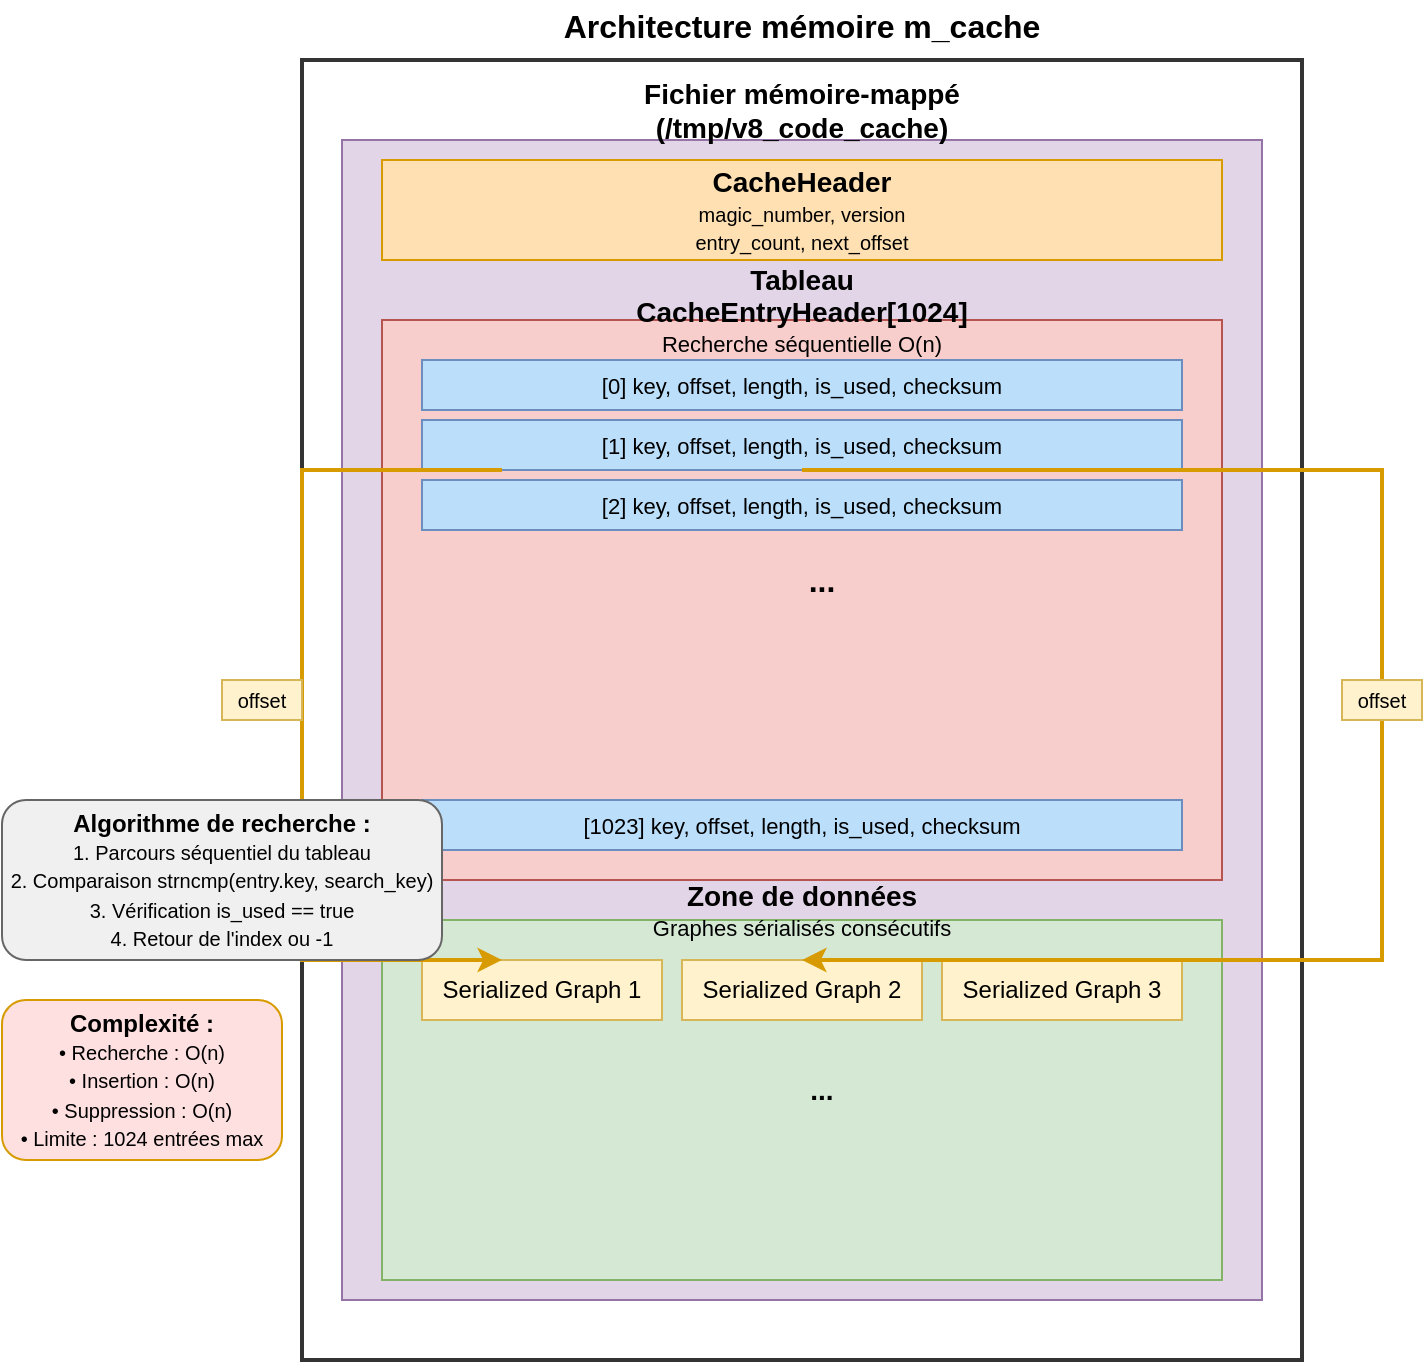 <mxfile version="28.1.2">
  <diagram name="Page-1" id="accurate-cache-architecture">
    <mxGraphModel dx="1426" dy="764" grid="1" gridSize="10" guides="1" tooltips="1" connect="1" arrows="1" fold="1" page="1" pageScale="1" pageWidth="827" pageHeight="1169" math="0" shadow="0">
      <root>
        <mxCell id="0" />
        <mxCell id="1" parent="0" />
        <mxCell id="main-container" value="" style="rounded=0;whiteSpace=wrap;html=1;strokeColor=#333333;strokeWidth=2;" parent="1" vertex="1">
          <mxGeometry x="180" y="80" width="500" height="650" as="geometry" />
        </mxCell>
        <mxCell id="main-title" value="&lt;b&gt;&lt;font style=&quot;font-size: 16px;&quot;&gt;Architecture mémoire m_cache&lt;/font&gt;&lt;/b&gt;" style="text;html=1;align=center;verticalAlign=middle;whiteSpace=wrap;rounded=0;" parent="1" vertex="1">
          <mxGeometry x="280" y="50" width="300" height="25" as="geometry" />
        </mxCell>
        <mxCell id="mmap-zone" value="" style="rounded=0;whiteSpace=wrap;html=1;fillColor=#e1d5e7;strokeColor=#9673a6;" parent="1" vertex="1">
          <mxGeometry x="200" y="120" width="460" height="580" as="geometry" />
        </mxCell>
        <mxCell id="mmap-title" value="&lt;b&gt;&lt;font style=&quot;font-size: 14px;&quot;&gt;Fichier mémoire-mappé (/tmp/v8_code_cache)&lt;/font&gt;&lt;/b&gt;" style="text;html=1;align=center;verticalAlign=middle;whiteSpace=wrap;rounded=0;" parent="1" vertex="1">
          <mxGeometry x="280" y="95" width="300" height="20" as="geometry" />
        </mxCell>
        <mxCell id="cache-header" value="&lt;b&gt;&lt;font style=&quot;font-size: 14px;&quot;&gt;CacheHeader&lt;/font&gt;&lt;/b&gt;&lt;br&gt;&lt;font style=&quot;font-size: 10px;&quot;&gt;magic_number, version&lt;br&gt;entry_count, next_offset&lt;/font&gt;" style="rounded=0;whiteSpace=wrap;html=1;fillColor=#ffe0b2;strokeColor=#d79b00;" parent="1" vertex="1">
          <mxGeometry x="220" y="130" width="420" height="50" as="geometry" />
        </mxCell>
        <mxCell id="entries-array" value="" style="rounded=0;whiteSpace=wrap;html=1;fillColor=#f8cecc;strokeColor=#b85450;" parent="1" vertex="1">
          <mxGeometry x="220" y="210" width="420" height="280" as="geometry" />
        </mxCell>
        <mxCell id="entries-title" value="&lt;b&gt;&lt;font style=&quot;font-size: 14px;&quot;&gt;Tableau CacheEntryHeader[1024]&lt;/font&gt;&lt;/b&gt;&lt;br&gt;&lt;font style=&quot;font-size: 11px;&quot;&gt;Recherche séquentielle O(n)&lt;/font&gt;" style="text;html=1;align=center;verticalAlign=middle;whiteSpace=wrap;rounded=0;" parent="1" vertex="1">
          <mxGeometry x="320" y="190" width="220" height="30" as="geometry" />
        </mxCell>
        <mxCell id="entry-0" value="&lt;font style=&quot;font-size: 11px;&quot;&gt;[0] key, offset, length, is_used, checksum&lt;/font&gt;" style="rounded=0;whiteSpace=wrap;html=1;fillColor=#bbdefb;strokeColor=#6c8ebf;" parent="1" vertex="1">
          <mxGeometry x="240" y="230" width="380" height="25" as="geometry" />
        </mxCell>
        <mxCell id="entry-1" value="&lt;font style=&quot;font-size: 11px;&quot;&gt;[1] key, offset, length, is_used, checksum&lt;/font&gt;" style="rounded=0;whiteSpace=wrap;html=1;fillColor=#bbdefb;strokeColor=#6c8ebf;" parent="1" vertex="1">
          <mxGeometry x="240" y="260" width="380" height="25" as="geometry" />
        </mxCell>
        <mxCell id="entry-2" value="&lt;font style=&quot;font-size: 11px;&quot;&gt;[2] key, offset, length, is_used, checksum&lt;/font&gt;" style="rounded=0;whiteSpace=wrap;html=1;fillColor=#bbdefb;strokeColor=#6c8ebf;" parent="1" vertex="1">
          <mxGeometry x="240" y="290" width="380" height="25" as="geometry" />
        </mxCell>
        <mxCell id="dots" value="&lt;font style=&quot;font-size: 16px;&quot;&gt;&lt;b&gt;...&lt;/b&gt;&lt;/font&gt;" style="text;html=1;align=center;verticalAlign=middle;whiteSpace=wrap;rounded=0;" parent="1" vertex="1">
          <mxGeometry x="410" y="325" width="60" height="30" as="geometry" />
        </mxCell>
        <mxCell id="entry-1023" value="&lt;font style=&quot;font-size: 11px;&quot;&gt;[1023] key, offset, length, is_used, checksum&lt;/font&gt;" style="rounded=0;whiteSpace=wrap;html=1;fillColor=#bbdefb;strokeColor=#6c8ebf;" parent="1" vertex="1">
          <mxGeometry x="240" y="450" width="380" height="25" as="geometry" />
        </mxCell>
        <mxCell id="data-area" value="" style="rounded=0;whiteSpace=wrap;html=1;fillColor=#d5e8d4;strokeColor=#82b366;" parent="1" vertex="1">
          <mxGeometry x="220" y="510" width="420" height="180" as="geometry" />
        </mxCell>
        <mxCell id="data-title" value="&lt;b&gt;&lt;font style=&quot;font-size: 14px;&quot;&gt;Zone de données&lt;/font&gt;&lt;/b&gt;&lt;br&gt;&lt;font style=&quot;font-size: 11px;&quot;&gt;Graphes sérialisés consécutifs&lt;/font&gt;" style="text;html=1;align=center;verticalAlign=middle;whiteSpace=wrap;rounded=0;" parent="1" vertex="1">
          <mxGeometry x="320" y="490" width="220" height="30" as="geometry" />
        </mxCell>
        <mxCell id="serialized-1" value="&lt;font style=&quot;font-size: 12px;&quot;&gt;Serialized Graph 1&lt;/font&gt;" style="rounded=0;whiteSpace=wrap;html=1;fillColor=#fff2cc;strokeColor=#d6b656;" parent="1" vertex="1">
          <mxGeometry x="240" y="530" width="120" height="30" as="geometry" />
        </mxCell>
        <mxCell id="serialized-2" value="&lt;font style=&quot;font-size: 12px;&quot;&gt;Serialized Graph 2&lt;/font&gt;" style="rounded=0;whiteSpace=wrap;html=1;fillColor=#fff2cc;strokeColor=#d6b656;" parent="1" vertex="1">
          <mxGeometry x="370" y="530" width="120" height="30" as="geometry" />
        </mxCell>
        <mxCell id="serialized-3" value="&lt;font style=&quot;font-size: 12px;&quot;&gt;Serialized Graph 3&lt;/font&gt;" style="rounded=0;whiteSpace=wrap;html=1;fillColor=#fff2cc;strokeColor=#d6b656;" parent="1" vertex="1">
          <mxGeometry x="500" y="530" width="120" height="30" as="geometry" />
        </mxCell>
        <mxCell id="data-dots" value="&lt;font style=&quot;font-size: 14px;&quot;&gt;&lt;b&gt;...&lt;/b&gt;&lt;/font&gt;" style="text;html=1;align=center;verticalAlign=middle;whiteSpace=wrap;rounded=0;" parent="1" vertex="1">
          <mxGeometry x="410" y="580" width="60" height="30" as="geometry" />
        </mxCell>
        <mxCell id="arrow-1" value="" style="endArrow=classic;html=1;rounded=0;strokeColor=#d79b00;strokeWidth=2;" parent="1" edge="1">
          <mxGeometry width="50" height="50" relative="1" as="geometry">
            <mxPoint x="280" y="285" as="sourcePoint" />
            <mxPoint x="280" y="530" as="targetPoint" />
            <Array as="points">
              <mxPoint x="180" y="285" />
              <mxPoint x="180" y="530" />
            </Array>
          </mxGeometry>
        </mxCell>
        <mxCell id="arrow-2" value="" style="endArrow=classic;html=1;rounded=0;strokeColor=#d79b00;strokeWidth=2;" parent="1" edge="1">
          <mxGeometry width="50" height="50" relative="1" as="geometry">
            <mxPoint x="430" y="285" as="sourcePoint" />
            <mxPoint x="430" y="530" as="targetPoint" />
            <Array as="points">
              <mxPoint x="720" y="285" />
              <mxPoint x="720" y="530" />
            </Array>
          </mxGeometry>
        </mxCell>
        <mxCell id="arrow-label-1" value="&lt;font style=&quot;font-size: 10px;&quot;&gt;offset&lt;/font&gt;" style="text;html=1;align=center;verticalAlign=middle;whiteSpace=wrap;rounded=0;fillColor=#fff2cc;strokeColor=#d6b656;" parent="1" vertex="1">
          <mxGeometry x="140" y="390" width="40" height="20" as="geometry" />
        </mxCell>
        <mxCell id="arrow-label-2" value="&lt;font style=&quot;font-size: 10px;&quot;&gt;offset&lt;/font&gt;" style="text;html=1;align=center;verticalAlign=middle;whiteSpace=wrap;rounded=0;fillColor=#fff2cc;strokeColor=#d6b656;" parent="1" vertex="1">
          <mxGeometry x="700" y="390" width="40" height="20" as="geometry" />
        </mxCell>
        <mxCell id="algo-box" value="&lt;b&gt;&lt;font style=&quot;font-size: 12px;&quot;&gt;Algorithme de recherche :&lt;/font&gt;&lt;/b&gt;&lt;br&gt;&lt;font style=&quot;font-size: 10px;&quot;&gt;1. Parcours séquentiel du tableau&lt;br&gt;2. Comparaison strncmp(entry.key, search_key)&lt;br&gt;3. Vérification is_used == true&lt;br&gt;4. Retour de l&#39;index ou -1&lt;/font&gt;" style="rounded=1;whiteSpace=wrap;html=1;fillColor=#f0f0f0;strokeColor=#666666;" parent="1" vertex="1">
          <mxGeometry x="30" y="450" width="220" height="80" as="geometry" />
        </mxCell>
        <mxCell id="complexity-box" value="&lt;b&gt;&lt;font style=&quot;font-size: 12px;&quot;&gt;Complexité :&lt;/font&gt;&lt;/b&gt;&lt;br&gt;&lt;font style=&quot;font-size: 10px;&quot;&gt;• Recherche : O(n)&lt;br&gt;• Insertion : O(n)&lt;br&gt;• Suppression : O(n)&lt;br&gt;• Limite : 1024 entrées max&lt;/font&gt;" style="rounded=1;whiteSpace=wrap;html=1;fillColor=#ffe0e0;strokeColor=#d79b00;" parent="1" vertex="1">
          <mxGeometry x="30" y="550" width="140" height="80" as="geometry" />
        </mxCell>
      </root>
    </mxGraphModel>
  </diagram>
</mxfile>
